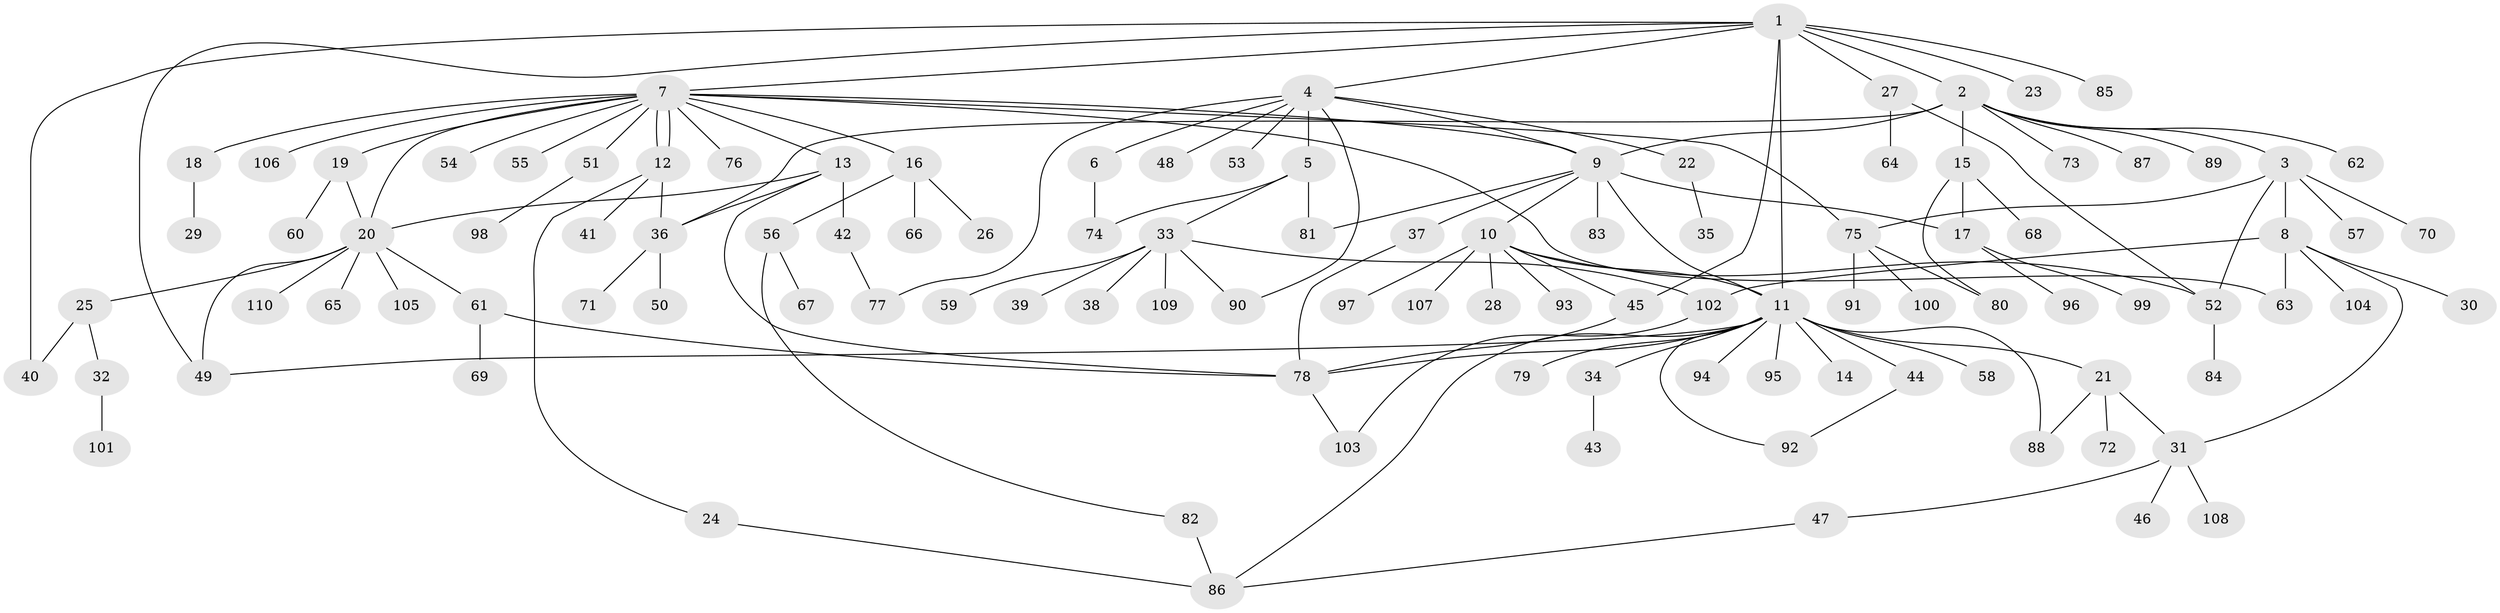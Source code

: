 // Generated by graph-tools (version 1.1) at 2025/35/03/09/25 02:35:38]
// undirected, 110 vertices, 144 edges
graph export_dot {
graph [start="1"]
  node [color=gray90,style=filled];
  1;
  2;
  3;
  4;
  5;
  6;
  7;
  8;
  9;
  10;
  11;
  12;
  13;
  14;
  15;
  16;
  17;
  18;
  19;
  20;
  21;
  22;
  23;
  24;
  25;
  26;
  27;
  28;
  29;
  30;
  31;
  32;
  33;
  34;
  35;
  36;
  37;
  38;
  39;
  40;
  41;
  42;
  43;
  44;
  45;
  46;
  47;
  48;
  49;
  50;
  51;
  52;
  53;
  54;
  55;
  56;
  57;
  58;
  59;
  60;
  61;
  62;
  63;
  64;
  65;
  66;
  67;
  68;
  69;
  70;
  71;
  72;
  73;
  74;
  75;
  76;
  77;
  78;
  79;
  80;
  81;
  82;
  83;
  84;
  85;
  86;
  87;
  88;
  89;
  90;
  91;
  92;
  93;
  94;
  95;
  96;
  97;
  98;
  99;
  100;
  101;
  102;
  103;
  104;
  105;
  106;
  107;
  108;
  109;
  110;
  1 -- 2;
  1 -- 4;
  1 -- 7;
  1 -- 11;
  1 -- 23;
  1 -- 27;
  1 -- 40;
  1 -- 45;
  1 -- 49;
  1 -- 85;
  2 -- 3;
  2 -- 9;
  2 -- 15;
  2 -- 36;
  2 -- 62;
  2 -- 73;
  2 -- 87;
  2 -- 89;
  3 -- 8;
  3 -- 52;
  3 -- 57;
  3 -- 70;
  3 -- 75;
  4 -- 5;
  4 -- 6;
  4 -- 9;
  4 -- 22;
  4 -- 48;
  4 -- 53;
  4 -- 77;
  4 -- 90;
  5 -- 33;
  5 -- 74;
  5 -- 81;
  6 -- 74;
  7 -- 9;
  7 -- 12;
  7 -- 12;
  7 -- 13;
  7 -- 16;
  7 -- 18;
  7 -- 19;
  7 -- 20;
  7 -- 51;
  7 -- 54;
  7 -- 55;
  7 -- 63;
  7 -- 75;
  7 -- 76;
  7 -- 106;
  8 -- 30;
  8 -- 31;
  8 -- 63;
  8 -- 102;
  8 -- 104;
  9 -- 10;
  9 -- 11;
  9 -- 17;
  9 -- 37;
  9 -- 81;
  9 -- 83;
  10 -- 11;
  10 -- 28;
  10 -- 45;
  10 -- 52;
  10 -- 93;
  10 -- 97;
  10 -- 107;
  11 -- 14;
  11 -- 21;
  11 -- 34;
  11 -- 44;
  11 -- 49;
  11 -- 58;
  11 -- 78;
  11 -- 79;
  11 -- 86;
  11 -- 88;
  11 -- 92;
  11 -- 94;
  11 -- 95;
  12 -- 24;
  12 -- 36;
  12 -- 41;
  13 -- 20;
  13 -- 36;
  13 -- 42;
  13 -- 78;
  15 -- 17;
  15 -- 68;
  15 -- 80;
  16 -- 26;
  16 -- 56;
  16 -- 66;
  17 -- 96;
  17 -- 99;
  18 -- 29;
  19 -- 20;
  19 -- 60;
  20 -- 25;
  20 -- 49;
  20 -- 61;
  20 -- 65;
  20 -- 105;
  20 -- 110;
  21 -- 31;
  21 -- 72;
  21 -- 88;
  22 -- 35;
  24 -- 86;
  25 -- 32;
  25 -- 40;
  27 -- 52;
  27 -- 64;
  31 -- 46;
  31 -- 47;
  31 -- 108;
  32 -- 101;
  33 -- 38;
  33 -- 39;
  33 -- 59;
  33 -- 90;
  33 -- 102;
  33 -- 109;
  34 -- 43;
  36 -- 50;
  36 -- 71;
  37 -- 78;
  42 -- 77;
  44 -- 92;
  45 -- 78;
  47 -- 86;
  51 -- 98;
  52 -- 84;
  56 -- 67;
  56 -- 82;
  61 -- 69;
  61 -- 78;
  75 -- 80;
  75 -- 91;
  75 -- 100;
  78 -- 103;
  82 -- 86;
  102 -- 103;
}
